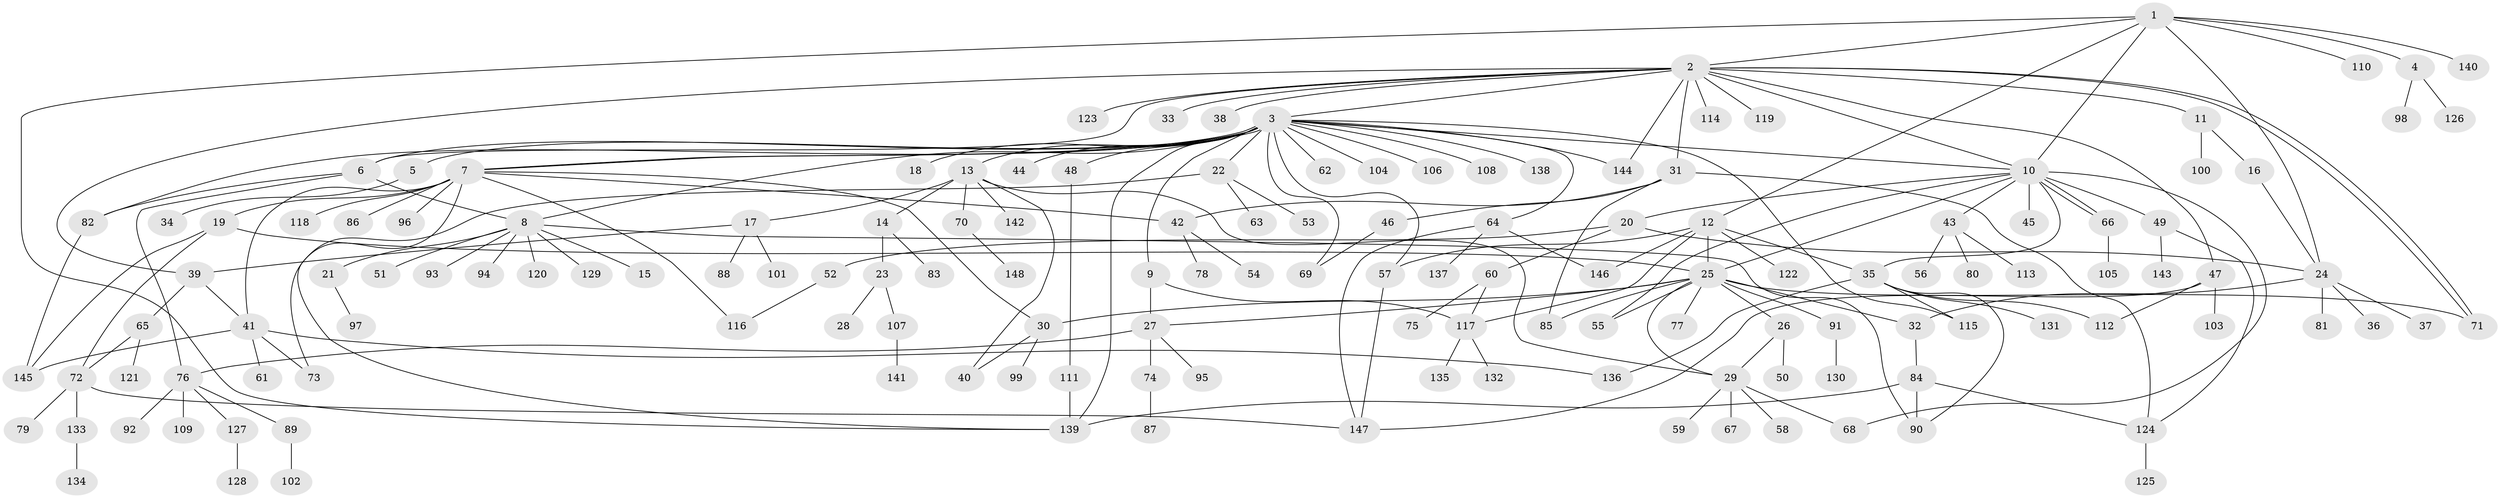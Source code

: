 // Generated by graph-tools (version 1.1) at 2025/14/03/09/25 04:14:28]
// undirected, 148 vertices, 199 edges
graph export_dot {
graph [start="1"]
  node [color=gray90,style=filled];
  1;
  2;
  3;
  4;
  5;
  6;
  7;
  8;
  9;
  10;
  11;
  12;
  13;
  14;
  15;
  16;
  17;
  18;
  19;
  20;
  21;
  22;
  23;
  24;
  25;
  26;
  27;
  28;
  29;
  30;
  31;
  32;
  33;
  34;
  35;
  36;
  37;
  38;
  39;
  40;
  41;
  42;
  43;
  44;
  45;
  46;
  47;
  48;
  49;
  50;
  51;
  52;
  53;
  54;
  55;
  56;
  57;
  58;
  59;
  60;
  61;
  62;
  63;
  64;
  65;
  66;
  67;
  68;
  69;
  70;
  71;
  72;
  73;
  74;
  75;
  76;
  77;
  78;
  79;
  80;
  81;
  82;
  83;
  84;
  85;
  86;
  87;
  88;
  89;
  90;
  91;
  92;
  93;
  94;
  95;
  96;
  97;
  98;
  99;
  100;
  101;
  102;
  103;
  104;
  105;
  106;
  107;
  108;
  109;
  110;
  111;
  112;
  113;
  114;
  115;
  116;
  117;
  118;
  119;
  120;
  121;
  122;
  123;
  124;
  125;
  126;
  127;
  128;
  129;
  130;
  131;
  132;
  133;
  134;
  135;
  136;
  137;
  138;
  139;
  140;
  141;
  142;
  143;
  144;
  145;
  146;
  147;
  148;
  1 -- 2;
  1 -- 4;
  1 -- 10;
  1 -- 12;
  1 -- 24;
  1 -- 110;
  1 -- 139;
  1 -- 140;
  2 -- 3;
  2 -- 6;
  2 -- 10;
  2 -- 11;
  2 -- 31;
  2 -- 33;
  2 -- 38;
  2 -- 39;
  2 -- 47;
  2 -- 71;
  2 -- 71;
  2 -- 114;
  2 -- 119;
  2 -- 123;
  2 -- 144;
  3 -- 5;
  3 -- 6;
  3 -- 7;
  3 -- 7;
  3 -- 8;
  3 -- 9;
  3 -- 10;
  3 -- 13;
  3 -- 18;
  3 -- 22;
  3 -- 44;
  3 -- 48;
  3 -- 57;
  3 -- 62;
  3 -- 64;
  3 -- 69;
  3 -- 82;
  3 -- 104;
  3 -- 106;
  3 -- 108;
  3 -- 115;
  3 -- 138;
  3 -- 139;
  3 -- 144;
  4 -- 98;
  4 -- 126;
  5 -- 34;
  6 -- 8;
  6 -- 76;
  6 -- 82;
  7 -- 19;
  7 -- 30;
  7 -- 41;
  7 -- 42;
  7 -- 86;
  7 -- 96;
  7 -- 116;
  7 -- 118;
  7 -- 139;
  8 -- 15;
  8 -- 21;
  8 -- 51;
  8 -- 90;
  8 -- 93;
  8 -- 94;
  8 -- 120;
  8 -- 129;
  9 -- 27;
  9 -- 117;
  10 -- 20;
  10 -- 25;
  10 -- 35;
  10 -- 43;
  10 -- 45;
  10 -- 49;
  10 -- 55;
  10 -- 66;
  10 -- 66;
  10 -- 68;
  11 -- 16;
  11 -- 100;
  12 -- 25;
  12 -- 35;
  12 -- 57;
  12 -- 117;
  12 -- 122;
  12 -- 146;
  13 -- 14;
  13 -- 17;
  13 -- 29;
  13 -- 40;
  13 -- 70;
  13 -- 142;
  14 -- 23;
  14 -- 83;
  16 -- 24;
  17 -- 39;
  17 -- 88;
  17 -- 101;
  19 -- 25;
  19 -- 72;
  19 -- 145;
  20 -- 24;
  20 -- 52;
  20 -- 60;
  21 -- 97;
  22 -- 53;
  22 -- 63;
  22 -- 73;
  23 -- 28;
  23 -- 107;
  24 -- 32;
  24 -- 36;
  24 -- 37;
  24 -- 81;
  25 -- 26;
  25 -- 27;
  25 -- 29;
  25 -- 30;
  25 -- 32;
  25 -- 55;
  25 -- 71;
  25 -- 77;
  25 -- 85;
  25 -- 91;
  26 -- 29;
  26 -- 50;
  27 -- 74;
  27 -- 76;
  27 -- 95;
  29 -- 58;
  29 -- 59;
  29 -- 67;
  29 -- 68;
  30 -- 40;
  30 -- 99;
  31 -- 42;
  31 -- 46;
  31 -- 85;
  31 -- 124;
  32 -- 84;
  35 -- 90;
  35 -- 112;
  35 -- 115;
  35 -- 131;
  35 -- 136;
  39 -- 41;
  39 -- 65;
  41 -- 61;
  41 -- 73;
  41 -- 136;
  41 -- 145;
  42 -- 54;
  42 -- 78;
  43 -- 56;
  43 -- 80;
  43 -- 113;
  46 -- 69;
  47 -- 103;
  47 -- 112;
  47 -- 147;
  48 -- 111;
  49 -- 124;
  49 -- 143;
  52 -- 116;
  57 -- 147;
  60 -- 75;
  60 -- 117;
  64 -- 137;
  64 -- 146;
  64 -- 147;
  65 -- 72;
  65 -- 121;
  66 -- 105;
  70 -- 148;
  72 -- 79;
  72 -- 133;
  72 -- 147;
  74 -- 87;
  76 -- 89;
  76 -- 92;
  76 -- 109;
  76 -- 127;
  82 -- 145;
  84 -- 90;
  84 -- 124;
  84 -- 139;
  89 -- 102;
  91 -- 130;
  107 -- 141;
  111 -- 139;
  117 -- 132;
  117 -- 135;
  124 -- 125;
  127 -- 128;
  133 -- 134;
}

